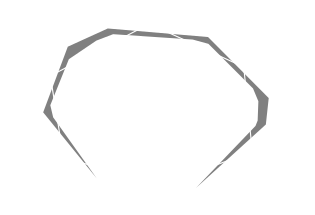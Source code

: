 <?xml version="1.0"?>
<!DOCTYPE ipe SYSTEM "ipe.dtd">
<ipe version="70000" creator="ipe6upgrade">
<info created="D:20061204111117" modified="D:20061204142017"/>
<ipestyle name="ipe6">
<color name="red" value="1 0 0"/>
<color name="green" value="0 1 0"/>
<color name="blue" value="0 0 1"/>
<color name="yellow" value="1 1 0"/>
<color name="gray1" value="0.125"/>
<color name="gray2" value="0.25"/>
<color name="gray3" value="0.375"/>
<color name="gray4" value="0.5"/>
<color name="gray5" value="0.625"/>
<color name="gray6" value="0.75"/>
<color name="gray7" value="0.875"/>
<dashstyle name="dashed" value="[4] 0"/>
<dashstyle name="dotted" value="[1 3] 0"/>
<dashstyle name="dash dotted" value="[4 2 1 2] 0"/>
<dashstyle name="dash dot dotted" value="[4 2 1 2 1 2] 0"/>
<pen name="heavier" value="0.8"/>
<pen name="fat" value="1.2"/>
<pen name="ultrafat" value="2"/>
<textsize name="large" value="\large"/>
<textsize name="Large" value="\Large"/>
<textsize name="LARGE" value="\LARGE"/>
<textsize name="huge" value="\huge"/>
<textsize name="Huge" value="\Huge"/>
<textsize name="small" value="\small"/>
<textsize name="footnote" value="\footnotesize"/>
<textsize name="tiny" value="\tiny"/>
<symbolsize name="small" value="2"/>
<symbolsize name="tiny" value="1.1"/>
<symbolsize name="large" value="5"/>
<arrowsize name="small" value="5"/>
<arrowsize name="tiny" value="3"/>
<arrowsize name="large" value="10"/>
<symbol name="mark/circle(sx)" transformations="translations">
<path fill="sym-stroke">
0.6 0 0 0.6 0 0 e 0.4 0 0 0.4 0 0 e
</path></symbol>
<symbol name="mark/disk(sx)" transformations="translations">
<path fill="sym-stroke">
0.6 0 0 0.6 0 0 e
</path></symbol>
<symbol name="mark/fdisk(sfx)" transformations="translations">
<group><path fill="sym-stroke" fillrule="eofill">
0.6 0 0 0.6 0 0 e 0.4 0 0 0.4 0 0 e
</path><path fill="sym-fill">
0.4 0 0 0.4 0 0 e
</path></group></symbol>
<symbol name="mark/box(sx)" transformations="translations">
<path fill="sym-stroke" fillrule="eofill">
-0.6 -0.6 m 0.6 -0.6 l 0.6 0.6 l -0.6 0.6 l h -0.4 -0.4 m 0.4 -0.4 l 0.4 0.4 l -0.4 0.4 l h</path></symbol>
<symbol name="mark/square(sx)" transformations="translations">
<path fill="sym-stroke">
-0.6 -0.6 m 0.6 -0.6 l 0.6 0.6 l -0.6 0.6 l h</path></symbol>
<symbol name="mark/fsquare(sfx)" transformations="translations">
<group><path fill="sym-stroke" fillrule="eofill">
-0.6 -0.6 m 0.6 -0.6 l 0.6 0.6 l -0.6 0.6 l h-0.4 -0.4 m 0.4 -0.4 l 0.4 0.4 l -0.4 0.4 l h</path><path fill="sym-fill">
-0.4 -0.4 m 0.4 -0.4 l 0.4 0.4 l -0.4 0.4 l h</path></group></symbol>
<symbol name="mark/cross(sx)" transformations="translations">
<group><path fill="sym-stroke">
-0.43 -0.57 m 0.57 0.43 l 0.43 0.57 l -0.57 -0.43 l h</path><path fill="sym-stroke">
-0.43 0.57 m 0.57 -0.43 l 0.43 -0.57 l -0.57 0.43 l h</path>
</group></symbol>
<textstyle name="center" begin="\begin{center}"
end="\end{center}"/>
<textstyle name="itemize" begin="\begin{itemize}"
end="\end{itemize}"/>
<textstyle name="item" begin="\begin{itemize}\item{}"
end="\end{itemize}"/>
</ipestyle>
<page>
<layer name="alpha"/>
<view layers="alpha" active="alpha"/>
<path layer="alpha" pen="normal" matrix="0.48 0 0 0.48 129.54 120.665" fill="gray4">
278.874 170.677 m
331.335 218.32 l
333.476 238.126 l
287.974 283.896 l
212.762 290.32 l
182.784 276.669 l
164.316 227.42 l
204.465 177.903 l
171.81 223.673 l
169.669 232.773 l
183.587 267.301 l
204.197 281.219 l
216.777 286.037 l
276.465 282.022 l
288.242 278.81 l
321.699 245.353 l
325.714 235.717 l
325.178 221.264 l
323.572 217.249 l
h
</path>
<path stroke="white" pen="normal" matrix="0.8 0 0 0.8 49.8932 46.3489">
178.972 183.836 m
319.96 183.836 l
319.96 279.653 l
178.972 279.653 l
h
</path>
<path stroke="white" pen="normal" matrix="0.48 0 0 0.48 129.54 120.665">
314.74 261.413 m
243.81 293.799 l
169.669 254.721 l
179.572 193.695 l
252.108 172.015 l
321.164 198.245 l
h
</path>
</page>
</ipe>
